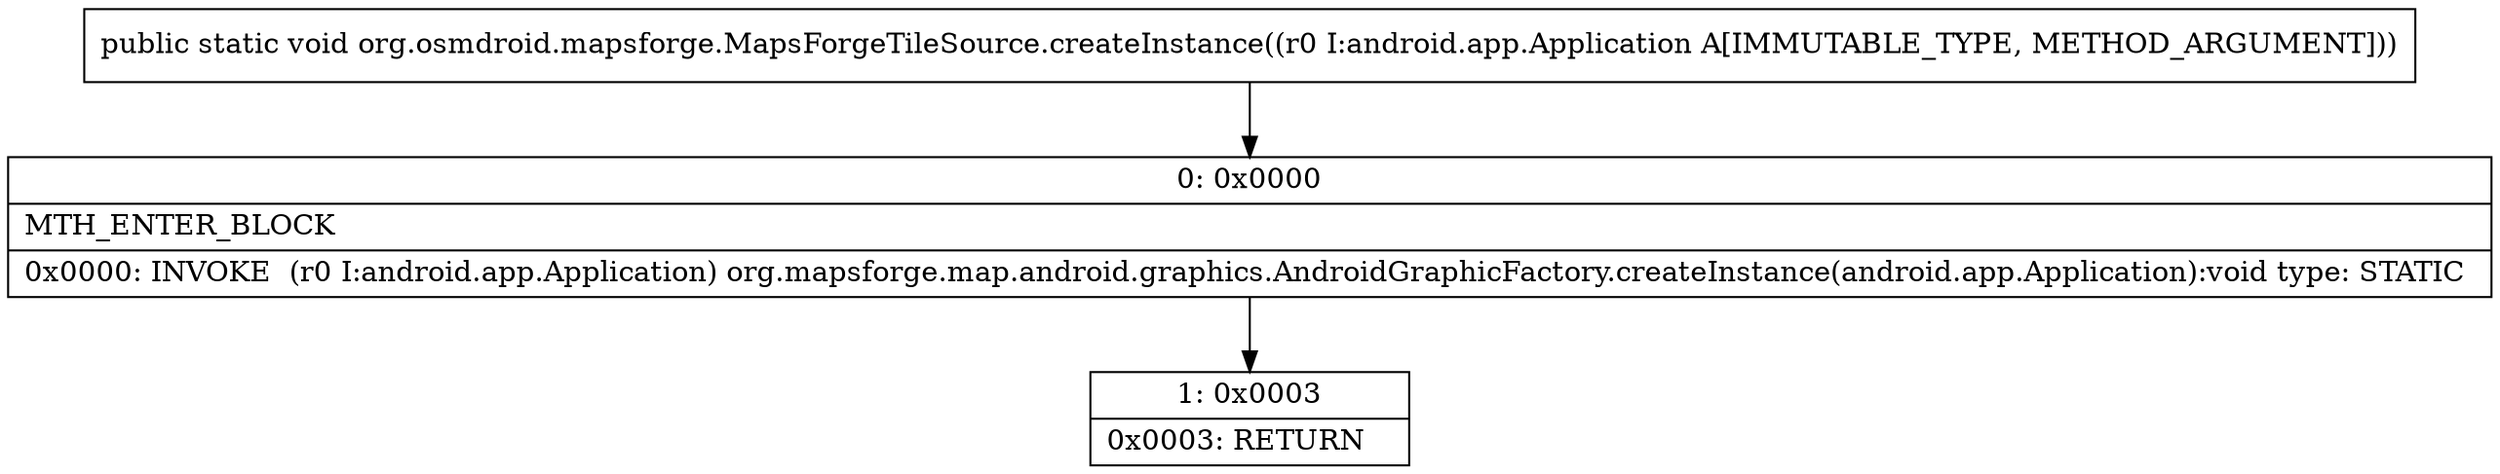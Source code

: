 digraph "CFG fororg.osmdroid.mapsforge.MapsForgeTileSource.createInstance(Landroid\/app\/Application;)V" {
Node_0 [shape=record,label="{0\:\ 0x0000|MTH_ENTER_BLOCK\l|0x0000: INVOKE  (r0 I:android.app.Application) org.mapsforge.map.android.graphics.AndroidGraphicFactory.createInstance(android.app.Application):void type: STATIC \l}"];
Node_1 [shape=record,label="{1\:\ 0x0003|0x0003: RETURN   \l}"];
MethodNode[shape=record,label="{public static void org.osmdroid.mapsforge.MapsForgeTileSource.createInstance((r0 I:android.app.Application A[IMMUTABLE_TYPE, METHOD_ARGUMENT])) }"];
MethodNode -> Node_0;
Node_0 -> Node_1;
}


